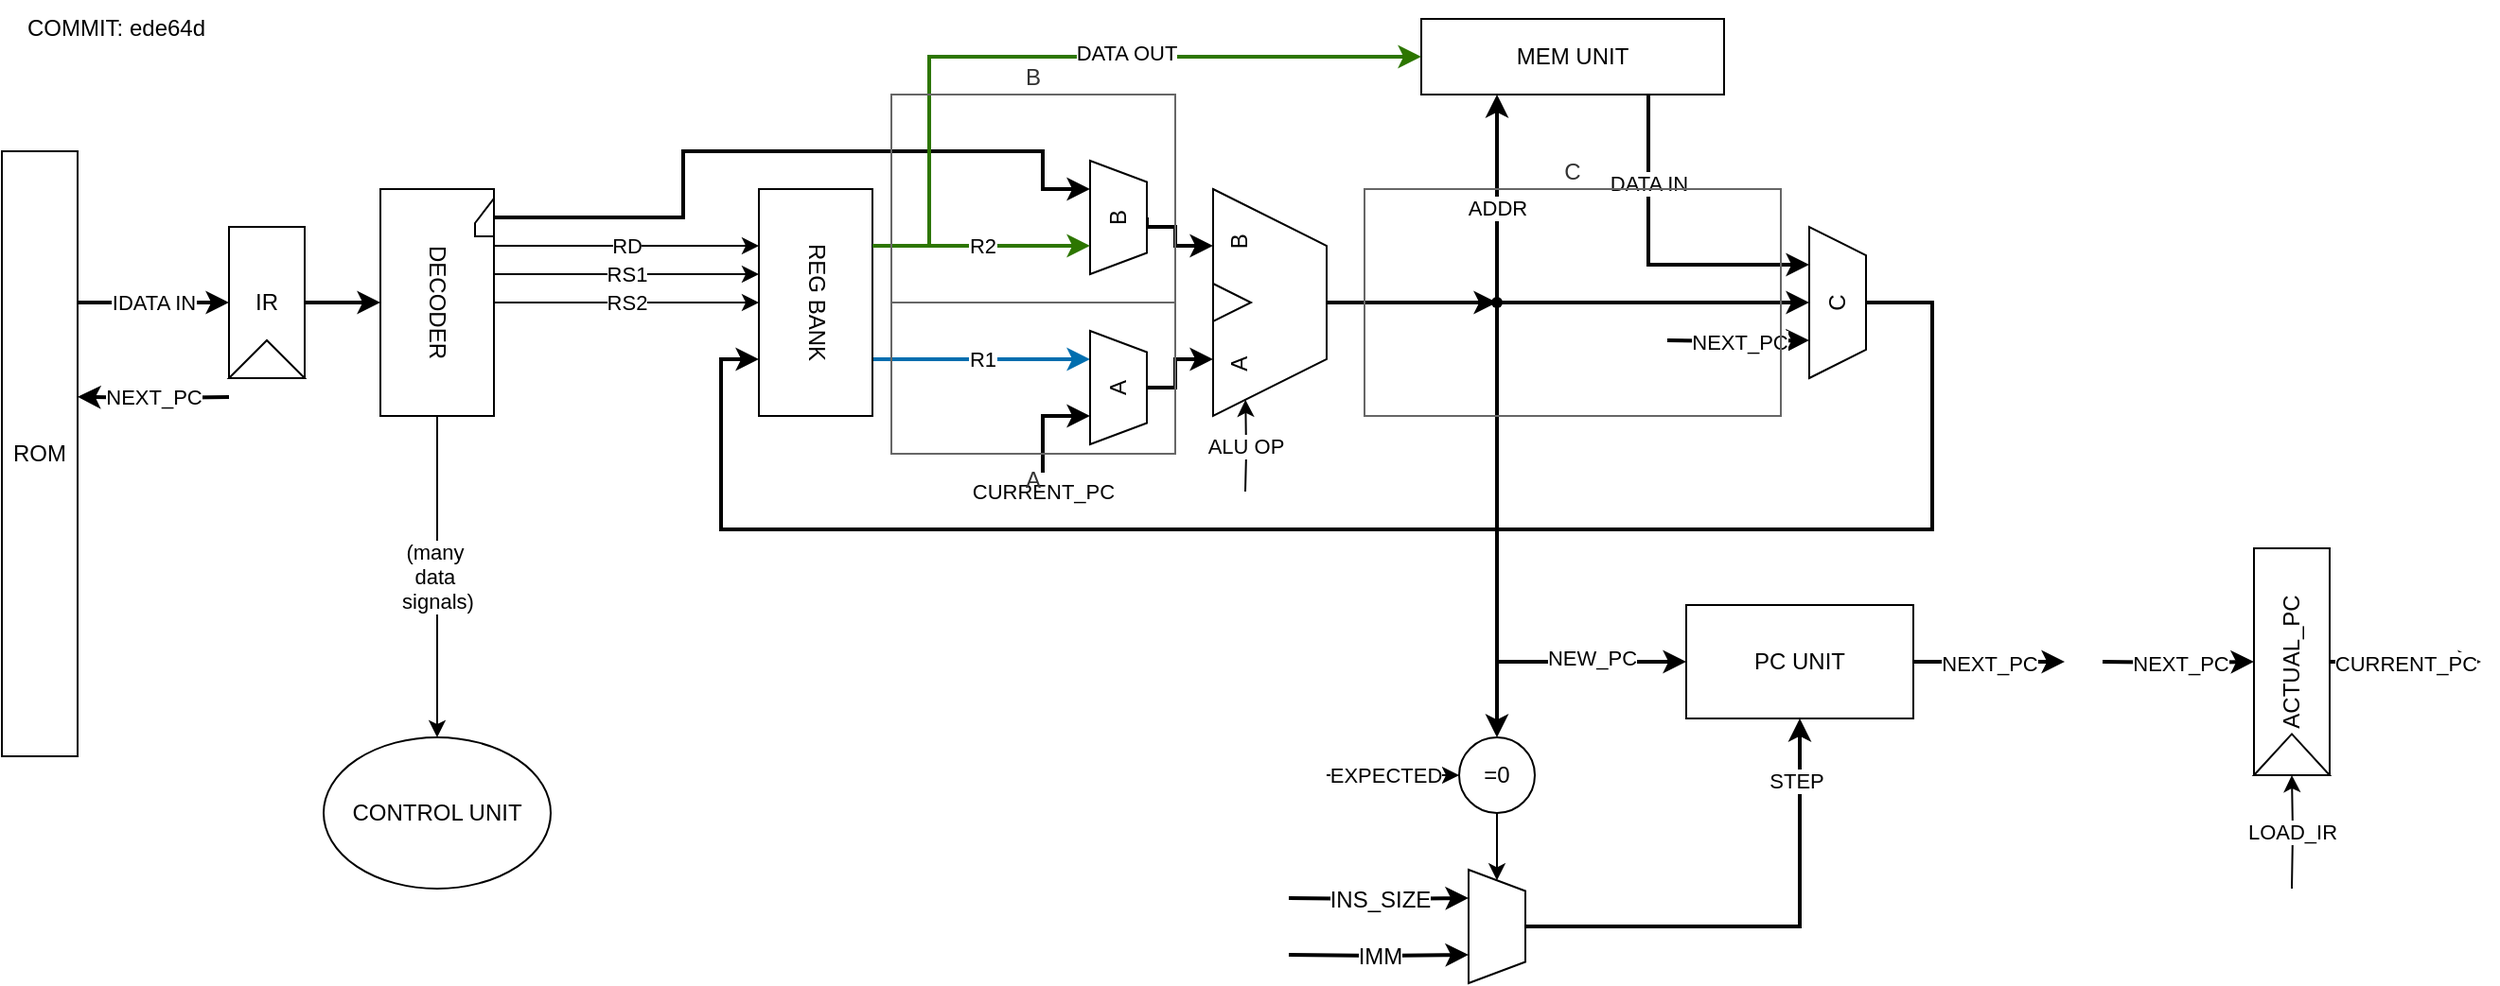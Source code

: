 <mxfile version="26.1.3" pages="6">
  <diagram id="NMhR2VgDH_q-dbBwxF6J" name="Core">
    <mxGraphModel dx="1424" dy="796" grid="1" gridSize="10" guides="1" tooltips="1" connect="1" arrows="1" fold="1" page="1" pageScale="1" pageWidth="827" pageHeight="1169" math="0" shadow="0">
      <root>
        <mxCell id="0" />
        <mxCell id="1" style="" parent="0" />
        <mxCell id="9GTtef4TDPM2n8hx87Pq-6" value="uml" style="" parent="0" />
        <mxCell id="9GTtef4TDPM2n8hx87Pq-7" style="edgeStyle=orthogonalEdgeStyle;rounded=0;orthogonalLoop=1;jettySize=auto;html=1;entryX=0.75;entryY=0;entryDx=0;entryDy=0;strokeWidth=2;exitX=0.25;exitY=1;exitDx=0;exitDy=0;fillColor=#1ba1e2;strokeColor=#006EAF;" parent="9GTtef4TDPM2n8hx87Pq-6" source="9GTtef4TDPM2n8hx87Pq-9" target="9GTtef4TDPM2n8hx87Pq-71" edge="1">
          <mxGeometry relative="1" as="geometry">
            <mxPoint x="610" y="230" as="targetPoint" />
            <Array as="points">
              <mxPoint x="615" y="230" />
            </Array>
          </mxGeometry>
        </mxCell>
        <mxCell id="9GTtef4TDPM2n8hx87Pq-8" value="R1" style="edgeLabel;html=1;align=center;verticalAlign=middle;resizable=0;points=[];" parent="9GTtef4TDPM2n8hx87Pq-7" vertex="1" connectable="0">
          <mxGeometry relative="1" as="geometry">
            <mxPoint as="offset" />
          </mxGeometry>
        </mxCell>
        <mxCell id="9GTtef4TDPM2n8hx87Pq-9" value="REG BANK" style="rounded=0;whiteSpace=wrap;html=1;direction=north;textDirection=vertical-lr;" parent="9GTtef4TDPM2n8hx87Pq-6" vertex="1">
          <mxGeometry x="440" y="140" width="60" height="120" as="geometry" />
        </mxCell>
        <mxCell id="9GTtef4TDPM2n8hx87Pq-10" style="edgeStyle=orthogonalEdgeStyle;rounded=0;orthogonalLoop=1;jettySize=auto;html=1;strokeWidth=2;entryX=0.75;entryY=0;entryDx=0;entryDy=0;" parent="9GTtef4TDPM2n8hx87Pq-6" source="9GTtef4TDPM2n8hx87Pq-74" target="9GTtef4TDPM2n8hx87Pq-20" edge="1">
          <mxGeometry relative="1" as="geometry">
            <mxPoint x="570" y="200" as="targetPoint" />
            <Array as="points">
              <mxPoint x="400" y="155" />
              <mxPoint x="400" y="120" />
              <mxPoint x="590" y="120" />
              <mxPoint x="590" y="140" />
            </Array>
          </mxGeometry>
        </mxCell>
        <mxCell id="9GTtef4TDPM2n8hx87Pq-11" style="edgeStyle=orthogonalEdgeStyle;rounded=0;orthogonalLoop=1;jettySize=auto;html=1;" parent="9GTtef4TDPM2n8hx87Pq-6" edge="1">
          <mxGeometry relative="1" as="geometry">
            <mxPoint x="440" y="185" as="targetPoint" />
            <mxPoint x="300" y="185" as="sourcePoint" />
          </mxGeometry>
        </mxCell>
        <mxCell id="9GTtef4TDPM2n8hx87Pq-12" value="RS1" style="edgeLabel;html=1;align=center;verticalAlign=middle;resizable=0;points=[];" parent="9GTtef4TDPM2n8hx87Pq-11" vertex="1" connectable="0">
          <mxGeometry relative="1" as="geometry">
            <mxPoint as="offset" />
          </mxGeometry>
        </mxCell>
        <mxCell id="9GTtef4TDPM2n8hx87Pq-13" style="edgeStyle=orthogonalEdgeStyle;rounded=0;orthogonalLoop=1;jettySize=auto;html=1;exitX=0.368;exitY=-0.013;exitDx=0;exitDy=0;entryX=0.632;entryY=0.013;entryDx=0;entryDy=0;entryPerimeter=0;exitPerimeter=0;" parent="9GTtef4TDPM2n8hx87Pq-6" edge="1">
          <mxGeometry relative="1" as="geometry">
            <mxPoint x="300" y="200" as="sourcePoint" />
            <mxPoint x="440" y="200" as="targetPoint" />
          </mxGeometry>
        </mxCell>
        <mxCell id="9GTtef4TDPM2n8hx87Pq-14" value="RS2" style="edgeLabel;html=1;align=center;verticalAlign=middle;resizable=0;points=[];" parent="9GTtef4TDPM2n8hx87Pq-13" vertex="1" connectable="0">
          <mxGeometry relative="1" as="geometry">
            <mxPoint as="offset" />
          </mxGeometry>
        </mxCell>
        <mxCell id="9GTtef4TDPM2n8hx87Pq-15" style="edgeStyle=orthogonalEdgeStyle;rounded=0;orthogonalLoop=1;jettySize=auto;html=1;entryX=1;entryY=0.75;entryDx=0;entryDy=0;" parent="9GTtef4TDPM2n8hx87Pq-6" target="9GTtef4TDPM2n8hx87Pq-33" edge="1">
          <mxGeometry relative="1" as="geometry">
            <mxPoint x="697" y="300" as="sourcePoint" />
          </mxGeometry>
        </mxCell>
        <mxCell id="9GTtef4TDPM2n8hx87Pq-16" value="ALU OP" style="edgeLabel;html=1;align=center;verticalAlign=middle;resizable=0;points=[];" parent="9GTtef4TDPM2n8hx87Pq-15" vertex="1" connectable="0">
          <mxGeometry relative="1" as="geometry">
            <mxPoint as="offset" />
          </mxGeometry>
        </mxCell>
        <mxCell id="9GTtef4TDPM2n8hx87Pq-17" style="edgeStyle=orthogonalEdgeStyle;rounded=0;orthogonalLoop=1;jettySize=auto;html=1;" parent="9GTtef4TDPM2n8hx87Pq-6" source="9GTtef4TDPM2n8hx87Pq-73" target="9GTtef4TDPM2n8hx87Pq-37" edge="1">
          <mxGeometry relative="1" as="geometry" />
        </mxCell>
        <mxCell id="9GTtef4TDPM2n8hx87Pq-18" value="(many&amp;nbsp;&lt;div&gt;data&amp;nbsp;&lt;/div&gt;&lt;div&gt;signals)&lt;/div&gt;" style="edgeLabel;html=1;align=center;verticalAlign=middle;resizable=0;points=[];" parent="9GTtef4TDPM2n8hx87Pq-17" vertex="1" connectable="0">
          <mxGeometry relative="1" as="geometry">
            <mxPoint as="offset" />
          </mxGeometry>
        </mxCell>
        <mxCell id="9GTtef4TDPM2n8hx87Pq-19" style="edgeStyle=orthogonalEdgeStyle;rounded=0;orthogonalLoop=1;jettySize=auto;html=1;exitX=0.5;exitY=1;exitDx=0;exitDy=0;entryX=0.25;entryY=1;entryDx=0;entryDy=0;strokeWidth=2;" parent="9GTtef4TDPM2n8hx87Pq-6" source="9GTtef4TDPM2n8hx87Pq-20" target="9GTtef4TDPM2n8hx87Pq-33" edge="1">
          <mxGeometry relative="1" as="geometry">
            <Array as="points">
              <mxPoint x="660" y="160" />
              <mxPoint x="660" y="170" />
            </Array>
          </mxGeometry>
        </mxCell>
        <mxCell id="9GTtef4TDPM2n8hx87Pq-20" value="B" style="verticalLabelPosition=middle;verticalAlign=middle;html=1;shape=trapezoid;perimeter=trapezoidPerimeter;whiteSpace=wrap;size=0.188;arcSize=10;flipV=1;labelPosition=center;align=center;rotation=-90;" parent="9GTtef4TDPM2n8hx87Pq-6" vertex="1">
          <mxGeometry x="600" y="140" width="60" height="30" as="geometry" />
        </mxCell>
        <mxCell id="9GTtef4TDPM2n8hx87Pq-22" style="edgeStyle=orthogonalEdgeStyle;rounded=0;orthogonalLoop=1;jettySize=auto;html=1;exitX=0.52;exitY=0.68;exitDx=0;exitDy=0;entryX=0.25;entryY=1;entryDx=0;entryDy=0;strokeWidth=2;exitPerimeter=0;" parent="9GTtef4TDPM2n8hx87Pq-6" source="qQvj4Ov0_is3PJ7aHH4r-4" target="9GTtef4TDPM2n8hx87Pq-30" edge="1">
          <mxGeometry relative="1" as="geometry">
            <mxPoint x="805" y="170" as="sourcePoint" />
          </mxGeometry>
        </mxCell>
        <mxCell id="9GTtef4TDPM2n8hx87Pq-23" value="ADDR" style="edgeLabel;html=1;align=center;verticalAlign=middle;resizable=0;points=[];" parent="9GTtef4TDPM2n8hx87Pq-22" vertex="1" connectable="0">
          <mxGeometry x="-0.084" relative="1" as="geometry">
            <mxPoint as="offset" />
          </mxGeometry>
        </mxCell>
        <mxCell id="9GTtef4TDPM2n8hx87Pq-24" style="edgeStyle=orthogonalEdgeStyle;rounded=0;orthogonalLoop=1;jettySize=auto;html=1;entryX=0.5;entryY=0;entryDx=0;entryDy=0;strokeWidth=2;" parent="9GTtef4TDPM2n8hx87Pq-6" source="qQvj4Ov0_is3PJ7aHH4r-4" target="9GTtef4TDPM2n8hx87Pq-27" edge="1">
          <mxGeometry relative="1" as="geometry">
            <mxPoint x="805" y="200" as="sourcePoint" />
          </mxGeometry>
        </mxCell>
        <mxCell id="qQvj4Ov0_is3PJ7aHH4r-3" style="edgeStyle=orthogonalEdgeStyle;rounded=0;orthogonalLoop=1;jettySize=auto;html=1;entryX=0.5;entryY=0;entryDx=0;entryDy=0;strokeWidth=2;" parent="9GTtef4TDPM2n8hx87Pq-6" source="qQvj4Ov0_is3PJ7aHH4r-4" target="4lJLPTDTkaCMhp8FfENX-2" edge="1">
          <mxGeometry relative="1" as="geometry">
            <mxPoint x="790" y="200" as="sourcePoint" />
          </mxGeometry>
        </mxCell>
        <mxCell id="9GTtef4TDPM2n8hx87Pq-26" style="edgeStyle=orthogonalEdgeStyle;rounded=0;orthogonalLoop=1;jettySize=auto;html=1;exitX=0.5;exitY=1;exitDx=0;exitDy=0;entryX=0.25;entryY=0;entryDx=0;entryDy=0;strokeWidth=2;" parent="9GTtef4TDPM2n8hx87Pq-6" source="9GTtef4TDPM2n8hx87Pq-27" target="9GTtef4TDPM2n8hx87Pq-9" edge="1">
          <mxGeometry relative="1" as="geometry">
            <Array as="points">
              <mxPoint x="1060" y="200" />
              <mxPoint x="1060" y="320" />
              <mxPoint x="420" y="320" />
              <mxPoint x="420" y="230" />
            </Array>
          </mxGeometry>
        </mxCell>
        <mxCell id="Vy0DsnuzEGaQrnrW-NYJ-18" style="edgeStyle=orthogonalEdgeStyle;rounded=0;orthogonalLoop=1;jettySize=auto;html=1;entryX=0.25;entryY=0;entryDx=0;entryDy=0;strokeWidth=2;" parent="9GTtef4TDPM2n8hx87Pq-6" target="9GTtef4TDPM2n8hx87Pq-27" edge="1">
          <mxGeometry relative="1" as="geometry">
            <mxPoint x="920" y="220" as="sourcePoint" />
          </mxGeometry>
        </mxCell>
        <mxCell id="Vy0DsnuzEGaQrnrW-NYJ-19" value="NEXT_PC" style="edgeLabel;html=1;align=center;verticalAlign=middle;resizable=0;points=[];" parent="Vy0DsnuzEGaQrnrW-NYJ-18" vertex="1" connectable="0">
          <mxGeometry relative="1" as="geometry">
            <mxPoint as="offset" />
          </mxGeometry>
        </mxCell>
        <mxCell id="9GTtef4TDPM2n8hx87Pq-27" value="C" style="verticalLabelPosition=middle;verticalAlign=middle;html=1;shape=trapezoid;perimeter=trapezoidPerimeter;whiteSpace=wrap;size=0.188;arcSize=10;flipV=1;labelPosition=center;align=center;rotation=-90;flipH=0;" parent="9GTtef4TDPM2n8hx87Pq-6" vertex="1">
          <mxGeometry x="970" y="185" width="80" height="30" as="geometry" />
        </mxCell>
        <mxCell id="9GTtef4TDPM2n8hx87Pq-28" style="edgeStyle=orthogonalEdgeStyle;rounded=0;orthogonalLoop=1;jettySize=auto;html=1;exitX=0.75;exitY=1;exitDx=0;exitDy=0;entryX=0.75;entryY=0;entryDx=0;entryDy=0;strokeWidth=2;" parent="9GTtef4TDPM2n8hx87Pq-6" source="9GTtef4TDPM2n8hx87Pq-30" target="9GTtef4TDPM2n8hx87Pq-27" edge="1">
          <mxGeometry relative="1" as="geometry">
            <Array as="points">
              <mxPoint x="910" y="180" />
            </Array>
          </mxGeometry>
        </mxCell>
        <mxCell id="9GTtef4TDPM2n8hx87Pq-29" value="DATA IN" style="edgeLabel;html=1;align=center;verticalAlign=middle;resizable=0;points=[];" parent="9GTtef4TDPM2n8hx87Pq-28" vertex="1" connectable="0">
          <mxGeometry x="-0.467" relative="1" as="geometry">
            <mxPoint as="offset" />
          </mxGeometry>
        </mxCell>
        <mxCell id="9GTtef4TDPM2n8hx87Pq-30" value="MEM UNIT" style="rounded=0;whiteSpace=wrap;html=1;flipV=0;" parent="9GTtef4TDPM2n8hx87Pq-6" vertex="1">
          <mxGeometry x="790" y="50" width="160" height="40" as="geometry" />
        </mxCell>
        <mxCell id="9GTtef4TDPM2n8hx87Pq-31" style="edgeStyle=orthogonalEdgeStyle;rounded=0;orthogonalLoop=1;jettySize=auto;html=1;exitX=0.75;exitY=1;exitDx=0;exitDy=0;strokeWidth=2;entryX=0;entryY=0.5;entryDx=0;entryDy=0;fillColor=#60a917;strokeColor=#2D7600;" parent="9GTtef4TDPM2n8hx87Pq-6" source="9GTtef4TDPM2n8hx87Pq-9" target="9GTtef4TDPM2n8hx87Pq-30" edge="1">
          <mxGeometry relative="1" as="geometry">
            <mxPoint x="750" as="targetPoint" />
            <Array as="points">
              <mxPoint x="530" y="170" />
              <mxPoint x="530" y="70" />
            </Array>
            <mxPoint x="565" y="145" as="sourcePoint" />
          </mxGeometry>
        </mxCell>
        <mxCell id="9GTtef4TDPM2n8hx87Pq-32" value="DATA OUT" style="edgeLabel;html=1;align=center;verticalAlign=middle;resizable=0;points=[];" parent="9GTtef4TDPM2n8hx87Pq-31" vertex="1" connectable="0">
          <mxGeometry x="0.2" y="2" relative="1" as="geometry">
            <mxPoint as="offset" />
          </mxGeometry>
        </mxCell>
        <mxCell id="qQvj4Ov0_is3PJ7aHH4r-5" value="" style="edgeStyle=orthogonalEdgeStyle;rounded=0;orthogonalLoop=1;jettySize=auto;html=1;strokeWidth=2;" parent="9GTtef4TDPM2n8hx87Pq-6" source="9GTtef4TDPM2n8hx87Pq-33" target="qQvj4Ov0_is3PJ7aHH4r-4" edge="1">
          <mxGeometry relative="1" as="geometry" />
        </mxCell>
        <UserObject label="A&amp;nbsp; &amp;nbsp; &amp;nbsp; &amp;nbsp; &amp;nbsp; &amp;nbsp; &amp;nbsp; &amp;nbsp; &amp;nbsp;B" link="data:page/id,zgftMrn5v1HjSXPrjvIS" id="9GTtef4TDPM2n8hx87Pq-33">
          <mxCell style="shape=trapezoid;perimeter=trapezoidPerimeter;whiteSpace=wrap;html=1;fixedSize=1;direction=west;size=30;rotation=-90;labelPosition=center;verticalLabelPosition=middle;align=center;verticalAlign=top;labelBorderColor=none;textShadow=0;flipV=0;flipH=0;" parent="9GTtef4TDPM2n8hx87Pq-6" vertex="1">
            <mxGeometry x="650" y="170" width="120" height="60" as="geometry" />
          </mxCell>
        </UserObject>
        <mxCell id="9GTtef4TDPM2n8hx87Pq-34" value="" style="triangle;whiteSpace=wrap;html=1;rotation=0;" parent="9GTtef4TDPM2n8hx87Pq-6" vertex="1">
          <mxGeometry x="680" y="190" width="20" height="20" as="geometry" />
        </mxCell>
        <mxCell id="9GTtef4TDPM2n8hx87Pq-35" style="edgeStyle=orthogonalEdgeStyle;rounded=0;orthogonalLoop=1;jettySize=auto;html=1;exitX=1;exitY=0.25;exitDx=0;exitDy=0;strokeWidth=2;entryX=0;entryY=0.5;entryDx=0;entryDy=0;" parent="9GTtef4TDPM2n8hx87Pq-6" source="9GTtef4TDPM2n8hx87Pq-65" target="9GTtef4TDPM2n8hx87Pq-58" edge="1">
          <mxGeometry relative="1" as="geometry">
            <mxPoint x="170" y="200" as="targetPoint" />
            <mxPoint x="77.2" y="199.84" as="sourcePoint" />
          </mxGeometry>
        </mxCell>
        <mxCell id="9GTtef4TDPM2n8hx87Pq-36" value="IDATA IN" style="edgeLabel;html=1;align=center;verticalAlign=middle;resizable=0;points=[];" parent="9GTtef4TDPM2n8hx87Pq-35" vertex="1" connectable="0">
          <mxGeometry relative="1" as="geometry">
            <mxPoint as="offset" />
          </mxGeometry>
        </mxCell>
        <mxCell id="9GTtef4TDPM2n8hx87Pq-37" value="CONTROL UNIT" style="ellipse;whiteSpace=wrap;html=1;" parent="9GTtef4TDPM2n8hx87Pq-6" vertex="1">
          <mxGeometry x="210" y="430" width="120" height="80" as="geometry" />
        </mxCell>
        <mxCell id="9GTtef4TDPM2n8hx87Pq-51" style="edgeStyle=orthogonalEdgeStyle;rounded=0;orthogonalLoop=1;jettySize=auto;html=1;exitX=0.36;exitY=0.46;exitDx=0;exitDy=0;strokeWidth=2;entryX=0;entryY=0.5;entryDx=0;entryDy=0;exitPerimeter=0;" parent="9GTtef4TDPM2n8hx87Pq-6" source="qQvj4Ov0_is3PJ7aHH4r-4" target="qQvj4Ov0_is3PJ7aHH4r-1" edge="1">
          <mxGeometry relative="1" as="geometry">
            <Array as="points">
              <mxPoint x="830" y="390" />
            </Array>
            <mxPoint x="805" y="230" as="sourcePoint" />
            <mxPoint x="820.0" y="340" as="targetPoint" />
          </mxGeometry>
        </mxCell>
        <mxCell id="9GTtef4TDPM2n8hx87Pq-52" value="NEW_PC" style="edgeLabel;html=1;align=center;verticalAlign=middle;resizable=0;points=[];" parent="9GTtef4TDPM2n8hx87Pq-51" vertex="1" connectable="0">
          <mxGeometry relative="1" as="geometry">
            <mxPoint x="50" y="43" as="offset" />
          </mxGeometry>
        </mxCell>
        <mxCell id="9GTtef4TDPM2n8hx87Pq-55" value="R" style="edgeStyle=orthogonalEdgeStyle;rounded=0;orthogonalLoop=1;jettySize=auto;html=1;exitX=0.25;exitY=0;exitDx=0;exitDy=0;entryX=0.75;entryY=0;entryDx=0;entryDy=0;" parent="9GTtef4TDPM2n8hx87Pq-6" edge="1">
          <mxGeometry relative="1" as="geometry">
            <mxPoint x="300" y="170" as="sourcePoint" />
            <mxPoint x="440" y="170" as="targetPoint" />
          </mxGeometry>
        </mxCell>
        <mxCell id="9GTtef4TDPM2n8hx87Pq-56" value="RD" style="edgeLabel;html=1;align=center;verticalAlign=middle;resizable=0;points=[];" parent="9GTtef4TDPM2n8hx87Pq-55" vertex="1" connectable="0">
          <mxGeometry relative="1" as="geometry">
            <mxPoint as="offset" />
          </mxGeometry>
        </mxCell>
        <mxCell id="9GTtef4TDPM2n8hx87Pq-57" value="" style="group" parent="9GTtef4TDPM2n8hx87Pq-6" vertex="1" connectable="0">
          <mxGeometry x="160" y="160" width="40" height="80" as="geometry" />
        </mxCell>
        <mxCell id="9GTtef4TDPM2n8hx87Pq-58" value="IR" style="rounded=0;whiteSpace=wrap;html=1;container=0;" parent="9GTtef4TDPM2n8hx87Pq-57" vertex="1">
          <mxGeometry width="40" height="80" as="geometry" />
        </mxCell>
        <mxCell id="9GTtef4TDPM2n8hx87Pq-59" value="" style="verticalLabelPosition=bottom;verticalAlign=top;html=1;shape=mxgraph.basic.acute_triangle;dx=0.5;container=0;" parent="9GTtef4TDPM2n8hx87Pq-57" vertex="1">
          <mxGeometry y="60" width="40" height="20" as="geometry" />
        </mxCell>
        <mxCell id="9GTtef4TDPM2n8hx87Pq-60" style="edgeStyle=orthogonalEdgeStyle;rounded=0;orthogonalLoop=1;jettySize=auto;html=1;exitX=1;exitY=0.5;exitDx=0;exitDy=0;entryX=0.5;entryY=1;entryDx=0;entryDy=0;strokeWidth=2;" parent="9GTtef4TDPM2n8hx87Pq-6" source="9GTtef4TDPM2n8hx87Pq-58" target="9GTtef4TDPM2n8hx87Pq-73" edge="1">
          <mxGeometry relative="1" as="geometry" />
        </mxCell>
        <mxCell id="9GTtef4TDPM2n8hx87Pq-65" value="ROM" style="rounded=0;whiteSpace=wrap;html=1;flipV=0;" parent="9GTtef4TDPM2n8hx87Pq-6" vertex="1">
          <mxGeometry x="40" y="120" width="40" height="320" as="geometry" />
        </mxCell>
        <mxCell id="9GTtef4TDPM2n8hx87Pq-66" style="edgeStyle=orthogonalEdgeStyle;rounded=0;orthogonalLoop=1;jettySize=auto;html=1;strokeWidth=2;entryX=1;entryY=0.406;entryDx=0;entryDy=0;entryPerimeter=0;" parent="9GTtef4TDPM2n8hx87Pq-6" target="9GTtef4TDPM2n8hx87Pq-65" edge="1">
          <mxGeometry relative="1" as="geometry">
            <mxPoint x="100.0" y="259.96" as="targetPoint" />
            <mxPoint x="160" y="250" as="sourcePoint" />
          </mxGeometry>
        </mxCell>
        <mxCell id="9GTtef4TDPM2n8hx87Pq-67" value="NEXT_PC" style="edgeLabel;html=1;align=center;verticalAlign=middle;resizable=0;points=[];" parent="9GTtef4TDPM2n8hx87Pq-66" vertex="1" connectable="0">
          <mxGeometry relative="1" as="geometry">
            <mxPoint as="offset" />
          </mxGeometry>
        </mxCell>
        <mxCell id="9GTtef4TDPM2n8hx87Pq-68" style="edgeStyle=orthogonalEdgeStyle;rounded=0;orthogonalLoop=1;jettySize=auto;html=1;entryX=0.75;entryY=1;entryDx=0;entryDy=0;exitX=0.5;exitY=1;exitDx=0;exitDy=0;strokeWidth=2;" parent="9GTtef4TDPM2n8hx87Pq-6" source="9GTtef4TDPM2n8hx87Pq-71" target="9GTtef4TDPM2n8hx87Pq-33" edge="1">
          <mxGeometry relative="1" as="geometry">
            <mxPoint x="640" y="245" as="sourcePoint" />
            <Array as="points">
              <mxPoint x="660" y="245" />
              <mxPoint x="660" y="230" />
            </Array>
          </mxGeometry>
        </mxCell>
        <mxCell id="9GTtef4TDPM2n8hx87Pq-69" value="" style="endArrow=classic;html=1;rounded=0;entryX=0.25;entryY=0;entryDx=0;entryDy=0;strokeWidth=2;" parent="9GTtef4TDPM2n8hx87Pq-6" target="9GTtef4TDPM2n8hx87Pq-71" edge="1">
          <mxGeometry width="50" height="50" relative="1" as="geometry">
            <mxPoint x="590" y="290" as="sourcePoint" />
            <mxPoint x="610" y="260" as="targetPoint" />
            <Array as="points">
              <mxPoint x="590" y="260" />
            </Array>
          </mxGeometry>
        </mxCell>
        <mxCell id="9GTtef4TDPM2n8hx87Pq-70" value="CURRENT_PC" style="edgeLabel;html=1;align=center;verticalAlign=middle;resizable=0;points=[];" parent="9GTtef4TDPM2n8hx87Pq-69" vertex="1" connectable="0">
          <mxGeometry relative="1" as="geometry">
            <mxPoint y="37" as="offset" />
          </mxGeometry>
        </mxCell>
        <mxCell id="9GTtef4TDPM2n8hx87Pq-71" value="A" style="verticalLabelPosition=middle;verticalAlign=middle;html=1;shape=trapezoid;perimeter=trapezoidPerimeter;whiteSpace=wrap;size=0.188;arcSize=10;flipV=1;labelPosition=center;align=center;rotation=-90;" parent="9GTtef4TDPM2n8hx87Pq-6" vertex="1">
          <mxGeometry x="600" y="230" width="60" height="30" as="geometry" />
        </mxCell>
        <mxCell id="9GTtef4TDPM2n8hx87Pq-72" value="" style="group" parent="9GTtef4TDPM2n8hx87Pq-6" vertex="1" connectable="0">
          <mxGeometry x="240" y="140" width="60" height="120" as="geometry" />
        </mxCell>
        <mxCell id="9GTtef4TDPM2n8hx87Pq-73" value="DECODER" style="rounded=0;whiteSpace=wrap;html=1;rotation=90;" parent="9GTtef4TDPM2n8hx87Pq-72" vertex="1">
          <mxGeometry x="-30" y="30" width="120" height="60" as="geometry" />
        </mxCell>
        <mxCell id="9GTtef4TDPM2n8hx87Pq-74" value="" style="shape=manualInput;whiteSpace=wrap;html=1;size=13;" parent="9GTtef4TDPM2n8hx87Pq-72" vertex="1">
          <mxGeometry x="50" y="5" width="10" height="20" as="geometry" />
        </mxCell>
        <mxCell id="qQvj4Ov0_is3PJ7aHH4r-2" style="edgeStyle=orthogonalEdgeStyle;rounded=0;orthogonalLoop=1;jettySize=auto;html=1;entryX=0.5;entryY=1;entryDx=0;entryDy=0;strokeWidth=2;" parent="9GTtef4TDPM2n8hx87Pq-6" source="9GTtef4TDPM2n8hx87Pq-80" target="qQvj4Ov0_is3PJ7aHH4r-1" edge="1">
          <mxGeometry relative="1" as="geometry" />
        </mxCell>
        <mxCell id="4lJLPTDTkaCMhp8FfENX-1" value="STEP" style="edgeLabel;html=1;align=center;verticalAlign=middle;resizable=0;points=[];" parent="qQvj4Ov0_is3PJ7aHH4r-2" vertex="1" connectable="0">
          <mxGeometry x="0.122" relative="1" as="geometry">
            <mxPoint y="-77" as="offset" />
          </mxGeometry>
        </mxCell>
        <mxCell id="9GTtef4TDPM2n8hx87Pq-92" style="edgeStyle=orthogonalEdgeStyle;rounded=0;orthogonalLoop=1;jettySize=auto;html=1;entryX=0.25;entryY=0;entryDx=0;entryDy=0;strokeWidth=2;exitX=0.75;exitY=1;exitDx=0;exitDy=0;fillColor=#60a917;strokeColor=#2D7600;" parent="9GTtef4TDPM2n8hx87Pq-6" source="9GTtef4TDPM2n8hx87Pq-9" target="9GTtef4TDPM2n8hx87Pq-20" edge="1">
          <mxGeometry relative="1" as="geometry">
            <mxPoint x="535" y="160" as="targetPoint" />
            <mxPoint x="510" y="160" as="sourcePoint" />
          </mxGeometry>
        </mxCell>
        <mxCell id="9GTtef4TDPM2n8hx87Pq-93" value="R2" style="edgeLabel;html=1;align=center;verticalAlign=middle;resizable=0;points=[];labelBackgroundColor=default;fontColor=default;textShadow=0;labelBorderColor=none;" parent="9GTtef4TDPM2n8hx87Pq-92" vertex="1" connectable="0">
          <mxGeometry relative="1" as="geometry">
            <mxPoint as="offset" />
          </mxGeometry>
        </mxCell>
        <mxCell id="Vy0DsnuzEGaQrnrW-NYJ-12" value="" style="edgeStyle=orthogonalEdgeStyle;rounded=0;orthogonalLoop=1;jettySize=auto;html=1;strokeWidth=2;" parent="9GTtef4TDPM2n8hx87Pq-6" source="qQvj4Ov0_is3PJ7aHH4r-1" edge="1">
          <mxGeometry relative="1" as="geometry">
            <mxPoint x="1130" y="390" as="targetPoint" />
          </mxGeometry>
        </mxCell>
        <mxCell id="Vy0DsnuzEGaQrnrW-NYJ-17" value="NEXT_PC" style="edgeLabel;html=1;align=center;verticalAlign=middle;resizable=0;points=[];" parent="Vy0DsnuzEGaQrnrW-NYJ-12" vertex="1" connectable="0">
          <mxGeometry relative="1" as="geometry">
            <mxPoint as="offset" />
          </mxGeometry>
        </mxCell>
        <UserObject label="PC UNIT" link="data:page/id,q7t41eLgA-FC6q3BV3qt" id="qQvj4Ov0_is3PJ7aHH4r-1">
          <mxCell style="rounded=0;whiteSpace=wrap;html=1;movable=1;resizable=1;rotatable=1;deletable=1;editable=1;locked=0;connectable=1;" parent="9GTtef4TDPM2n8hx87Pq-6" vertex="1">
            <mxGeometry x="930" y="360" width="120" height="60" as="geometry" />
          </mxCell>
        </UserObject>
        <mxCell id="qQvj4Ov0_is3PJ7aHH4r-4" value="" style="shape=waypoint;sketch=0;size=6;pointerEvents=1;points=[];fillColor=default;resizable=0;rotatable=0;perimeter=centerPerimeter;snapToPoint=1;verticalAlign=top;labelBorderColor=none;" parent="9GTtef4TDPM2n8hx87Pq-6" vertex="1">
          <mxGeometry x="820" y="190" width="20" height="20" as="geometry" />
        </mxCell>
        <mxCell id="Vy0DsnuzEGaQrnrW-NYJ-1" style="edgeStyle=orthogonalEdgeStyle;rounded=0;orthogonalLoop=1;jettySize=auto;html=1;entryX=1;entryY=0.5;entryDx=0;entryDy=0;" parent="9GTtef4TDPM2n8hx87Pq-6" source="4lJLPTDTkaCMhp8FfENX-2" target="9GTtef4TDPM2n8hx87Pq-80" edge="1">
          <mxGeometry relative="1" as="geometry" />
        </mxCell>
        <mxCell id="Vy0DsnuzEGaQrnrW-NYJ-5" value="" style="group" parent="9GTtef4TDPM2n8hx87Pq-6" vertex="1" connectable="0">
          <mxGeometry x="720" y="500" width="125" height="60" as="geometry" />
        </mxCell>
        <mxCell id="9GTtef4TDPM2n8hx87Pq-80" value="" style="verticalLabelPosition=middle;verticalAlign=middle;html=1;shape=trapezoid;perimeter=trapezoidPerimeter;whiteSpace=wrap;size=0.188;arcSize=10;flipV=1;labelPosition=center;align=center;rotation=-90;" parent="Vy0DsnuzEGaQrnrW-NYJ-5" vertex="1">
          <mxGeometry x="80" y="15" width="60" height="30" as="geometry" />
        </mxCell>
        <mxCell id="9GTtef4TDPM2n8hx87Pq-88" style="edgeStyle=orthogonalEdgeStyle;rounded=0;orthogonalLoop=1;jettySize=auto;html=1;entryX=0.75;entryY=0;entryDx=0;entryDy=0;strokeWidth=2;" parent="Vy0DsnuzEGaQrnrW-NYJ-5" target="9GTtef4TDPM2n8hx87Pq-80" edge="1">
          <mxGeometry relative="1" as="geometry">
            <mxPoint x="80" y="14.52" as="targetPoint" />
            <mxPoint y="15" as="sourcePoint" />
          </mxGeometry>
        </mxCell>
        <mxCell id="9GTtef4TDPM2n8hx87Pq-89" value="&lt;span style=&quot;font-size: 12px;&quot;&gt;INS_SIZE&lt;/span&gt;" style="edgeLabel;html=1;align=center;verticalAlign=middle;resizable=0;points=[];fontColor=default;labelBackgroundColor=default;" parent="9GTtef4TDPM2n8hx87Pq-88" vertex="1" connectable="0">
          <mxGeometry relative="1" as="geometry">
            <mxPoint as="offset" />
          </mxGeometry>
        </mxCell>
        <mxCell id="9GTtef4TDPM2n8hx87Pq-90" style="edgeStyle=orthogonalEdgeStyle;rounded=0;orthogonalLoop=1;jettySize=auto;html=1;strokeWidth=2;entryX=0.25;entryY=0;entryDx=0;entryDy=0;" parent="Vy0DsnuzEGaQrnrW-NYJ-5" target="9GTtef4TDPM2n8hx87Pq-80" edge="1">
          <mxGeometry relative="1" as="geometry">
            <mxPoint x="40" y="-85" as="targetPoint" />
            <mxPoint y="45" as="sourcePoint" />
          </mxGeometry>
        </mxCell>
        <mxCell id="9GTtef4TDPM2n8hx87Pq-91" value="&lt;span style=&quot;font-size: 12px;&quot;&gt;IMM&lt;/span&gt;" style="edgeLabel;html=1;align=center;verticalAlign=middle;resizable=0;points=[];fontColor=default;labelBackgroundColor=default;" parent="9GTtef4TDPM2n8hx87Pq-90" vertex="1" connectable="0">
          <mxGeometry relative="1" as="geometry">
            <mxPoint as="offset" />
          </mxGeometry>
        </mxCell>
        <mxCell id="4lJLPTDTkaCMhp8FfENX-2" value="=0" style="ellipse;whiteSpace=wrap;html=1;aspect=fixed;" parent="9GTtef4TDPM2n8hx87Pq-6" vertex="1">
          <mxGeometry x="810" y="430" width="40" height="40" as="geometry" />
        </mxCell>
        <mxCell id="Vy0DsnuzEGaQrnrW-NYJ-3" value="" style="endArrow=classic;html=1;rounded=0;entryX=0;entryY=0.5;entryDx=0;entryDy=0;" parent="9GTtef4TDPM2n8hx87Pq-6" target="4lJLPTDTkaCMhp8FfENX-2" edge="1">
          <mxGeometry width="50" height="50" relative="1" as="geometry">
            <mxPoint x="740" y="450" as="sourcePoint" />
            <mxPoint x="670" y="540" as="targetPoint" />
          </mxGeometry>
        </mxCell>
        <mxCell id="Vy0DsnuzEGaQrnrW-NYJ-21" value="EXPECTED" style="edgeLabel;html=1;align=center;verticalAlign=middle;resizable=0;points=[];" parent="Vy0DsnuzEGaQrnrW-NYJ-3" vertex="1" connectable="0">
          <mxGeometry x="-0.36" y="-3" relative="1" as="geometry">
            <mxPoint x="8" y="-3" as="offset" />
          </mxGeometry>
        </mxCell>
        <mxCell id="9GTtef4TDPM2n8hx87Pq-101" value="" style="group" parent="9GTtef4TDPM2n8hx87Pq-6" vertex="1" connectable="0">
          <mxGeometry x="1230" y="330" width="40" height="120" as="geometry" />
        </mxCell>
        <mxCell id="9GTtef4TDPM2n8hx87Pq-103" style="edgeStyle=orthogonalEdgeStyle;rounded=0;orthogonalLoop=1;jettySize=auto;html=1;strokeWidth=2;" parent="9GTtef4TDPM2n8hx87Pq-101" source="9GTtef4TDPM2n8hx87Pq-96" edge="1">
          <mxGeometry relative="1" as="geometry">
            <mxPoint x="120" y="60.0" as="targetPoint" />
          </mxGeometry>
        </mxCell>
        <mxCell id="9GTtef4TDPM2n8hx87Pq-104" value="CURRENT_PC" style="edgeLabel;html=1;align=center;verticalAlign=middle;resizable=0;points=[];" parent="9GTtef4TDPM2n8hx87Pq-103" vertex="1" connectable="0">
          <mxGeometry relative="1" as="geometry">
            <mxPoint as="offset" />
          </mxGeometry>
        </mxCell>
        <mxCell id="9GTtef4TDPM2n8hx87Pq-107" style="edgeStyle=orthogonalEdgeStyle;rounded=0;orthogonalLoop=1;jettySize=auto;html=1;strokeWidth=2;" parent="9GTtef4TDPM2n8hx87Pq-101" target="9GTtef4TDPM2n8hx87Pq-96" edge="1">
          <mxGeometry relative="1" as="geometry">
            <mxPoint x="-80" y="60" as="sourcePoint" />
          </mxGeometry>
        </mxCell>
        <mxCell id="9GTtef4TDPM2n8hx87Pq-108" value="NEXT_PC" style="edgeLabel;html=1;align=center;verticalAlign=middle;resizable=0;points=[];" parent="9GTtef4TDPM2n8hx87Pq-107" vertex="1" connectable="0">
          <mxGeometry relative="1" as="geometry">
            <mxPoint as="offset" />
          </mxGeometry>
        </mxCell>
        <mxCell id="9GTtef4TDPM2n8hx87Pq-96" value="ACTUAL_PC" style="rounded=0;whiteSpace=wrap;html=1;container=0;horizontal=0;" parent="9GTtef4TDPM2n8hx87Pq-101" vertex="1">
          <mxGeometry width="40" height="120.0" as="geometry" />
        </mxCell>
        <mxCell id="9GTtef4TDPM2n8hx87Pq-97" value="" style="verticalLabelPosition=bottom;verticalAlign=top;html=1;shape=mxgraph.basic.acute_triangle;dx=0.5;container=0;" parent="9GTtef4TDPM2n8hx87Pq-101" vertex="1">
          <mxGeometry y="98.182" width="40" height="21.818" as="geometry" />
        </mxCell>
        <mxCell id="NHWztfOcuWuljJa2KPG9-2" value="" style="edgeStyle=orthogonalEdgeStyle;rounded=0;orthogonalLoop=1;jettySize=auto;html=1;" parent="9GTtef4TDPM2n8hx87Pq-6" target="9GTtef4TDPM2n8hx87Pq-96" edge="1">
          <mxGeometry relative="1" as="geometry">
            <mxPoint x="1250" y="510" as="sourcePoint" />
          </mxGeometry>
        </mxCell>
        <mxCell id="NHWztfOcuWuljJa2KPG9-3" value="LOAD_IR" style="edgeLabel;html=1;align=center;verticalAlign=middle;resizable=0;points=[];" parent="NHWztfOcuWuljJa2KPG9-2" vertex="1" connectable="0">
          <mxGeometry relative="1" as="geometry">
            <mxPoint as="offset" />
          </mxGeometry>
        </mxCell>
        <mxCell id="9GTtef4TDPM2n8hx87Pq-1" value="notes" style="" parent="0" />
        <mxCell id="9GTtef4TDPM2n8hx87Pq-2" value="B" style="rounded=0;whiteSpace=wrap;html=1;fillColor=none;labelPosition=center;verticalLabelPosition=top;align=center;verticalAlign=bottom;fontColor=#333333;strokeColor=#666666;" parent="9GTtef4TDPM2n8hx87Pq-1" vertex="1">
          <mxGeometry x="510" y="90" width="150" height="110" as="geometry" />
        </mxCell>
        <mxCell id="9GTtef4TDPM2n8hx87Pq-3" value="A" style="rounded=0;whiteSpace=wrap;html=1;fillColor=none;labelPosition=center;verticalLabelPosition=bottom;align=center;verticalAlign=top;fontColor=#333333;strokeColor=#666666;" parent="9GTtef4TDPM2n8hx87Pq-1" vertex="1">
          <mxGeometry x="510" y="200" width="150" height="80" as="geometry" />
        </mxCell>
        <mxCell id="9GTtef4TDPM2n8hx87Pq-4" value="C" style="rounded=0;whiteSpace=wrap;html=1;fillColor=none;labelPosition=center;verticalLabelPosition=top;align=center;verticalAlign=bottom;fontColor=#333333;strokeColor=#666666;" parent="9GTtef4TDPM2n8hx87Pq-1" vertex="1">
          <mxGeometry x="760" y="140" width="220" height="120" as="geometry" />
        </mxCell>
        <mxCell id="9GTtef4TDPM2n8hx87Pq-5" value="COMMIT:&amp;nbsp;ede64d" style="text;html=1;align=center;verticalAlign=middle;resizable=0;points=[];autosize=1;strokeColor=none;fillColor=none;" parent="9GTtef4TDPM2n8hx87Pq-1" vertex="1">
          <mxGeometry x="40" y="40" width="120" height="30" as="geometry" />
        </mxCell>
        <mxCell id="ZxKTxUDWtvWTQ0BNolu--1" value="Branch" style="" parent="0" visible="0" />
        <mxCell id="ZxKTxUDWtvWTQ0BNolu--5" value="" style="endArrow=classic;html=1;rounded=0;entryX=0.25;entryY=0;entryDx=0;entryDy=0;strokeWidth=2;fillColor=#fa6800;strokeColor=#C73500;" parent="ZxKTxUDWtvWTQ0BNolu--1" edge="1">
          <mxGeometry width="50" height="50" relative="1" as="geometry">
            <mxPoint x="590" y="290" as="sourcePoint" />
            <mxPoint x="615" y="260" as="targetPoint" />
            <Array as="points">
              <mxPoint x="590" y="260" />
            </Array>
          </mxGeometry>
        </mxCell>
        <mxCell id="ZxKTxUDWtvWTQ0BNolu--6" value="ACTUAL_PC" style="edgeLabel;html=1;align=center;verticalAlign=middle;resizable=0;points=[];" parent="ZxKTxUDWtvWTQ0BNolu--5" vertex="1" connectable="0">
          <mxGeometry relative="1" as="geometry">
            <mxPoint y="37" as="offset" />
          </mxGeometry>
        </mxCell>
        <mxCell id="ZxKTxUDWtvWTQ0BNolu--7" style="edgeStyle=orthogonalEdgeStyle;rounded=0;orthogonalLoop=1;jettySize=auto;html=1;strokeWidth=2;entryX=0.75;entryY=0;entryDx=0;entryDy=0;fillColor=#fa6800;strokeColor=#C73500;" parent="ZxKTxUDWtvWTQ0BNolu--1" edge="1">
          <mxGeometry relative="1" as="geometry">
            <mxPoint x="615" y="140" as="targetPoint" />
            <Array as="points">
              <mxPoint x="400" y="155" />
              <mxPoint x="400" y="120" />
              <mxPoint x="590" y="120" />
              <mxPoint x="590" y="140" />
            </Array>
            <mxPoint x="300" y="155" as="sourcePoint" />
          </mxGeometry>
        </mxCell>
      </root>
    </mxGraphModel>
  </diagram>
  <diagram id="q7t41eLgA-FC6q3BV3qt" name="PC">
    <mxGraphModel dx="678" dy="379" grid="1" gridSize="10" guides="1" tooltips="1" connect="1" arrows="1" fold="1" page="1" pageScale="1" pageWidth="827" pageHeight="1169" math="0" shadow="0">
      <root>
        <mxCell id="0" />
        <mxCell id="1" parent="0" />
        <mxCell id="Ww7PR3HfnWsFe3O2CAqm-17" value="" style="edgeStyle=orthogonalEdgeStyle;rounded=0;orthogonalLoop=1;jettySize=auto;html=1;strokeWidth=2;" edge="1" parent="1" target="Ww7PR3HfnWsFe3O2CAqm-7">
          <mxGeometry relative="1" as="geometry">
            <mxPoint x="330" y="200" as="sourcePoint" />
          </mxGeometry>
        </mxCell>
        <mxCell id="Ww7PR3HfnWsFe3O2CAqm-18" value="STEP" style="edgeLabel;html=1;align=center;verticalAlign=middle;resizable=0;points=[];" vertex="1" connectable="0" parent="Ww7PR3HfnWsFe3O2CAqm-17">
          <mxGeometry x="0.274" y="2" relative="1" as="geometry">
            <mxPoint as="offset" />
          </mxGeometry>
        </mxCell>
        <mxCell id="S1oanSrX3T5lnz2XHZ1I-14" value="" style="edgeStyle=orthogonalEdgeStyle;rounded=0;orthogonalLoop=1;jettySize=auto;html=1;strokeWidth=2;" edge="1" parent="1" source="Ww7PR3HfnWsFe3O2CAqm-7" target="S1oanSrX3T5lnz2XHZ1I-13">
          <mxGeometry relative="1" as="geometry" />
        </mxCell>
        <mxCell id="Ww7PR3HfnWsFe3O2CAqm-7" value="+" style="ellipse;whiteSpace=wrap;html=1;aspect=fixed;" vertex="1" parent="1">
          <mxGeometry x="310" y="75" width="40" height="40" as="geometry" />
        </mxCell>
        <mxCell id="S1oanSrX3T5lnz2XHZ1I-9" style="edgeStyle=orthogonalEdgeStyle;rounded=0;orthogonalLoop=1;jettySize=auto;html=1;entryX=0;entryY=0.5;entryDx=0;entryDy=0;strokeWidth=2;" edge="1" parent="1" source="Ww7PR3HfnWsFe3O2CAqm-9" target="S1oanSrX3T5lnz2XHZ1I-6">
          <mxGeometry relative="1" as="geometry" />
        </mxCell>
        <mxCell id="S1oanSrX3T5lnz2XHZ1I-16" value="" style="edgeStyle=orthogonalEdgeStyle;rounded=0;orthogonalLoop=1;jettySize=auto;html=1;" edge="1" parent="1" target="Ww7PR3HfnWsFe3O2CAqm-9">
          <mxGeometry relative="1" as="geometry">
            <mxPoint x="160" y="200" as="sourcePoint" />
          </mxGeometry>
        </mxCell>
        <mxCell id="S1oanSrX3T5lnz2XHZ1I-17" value="LOAD_PC" style="edgeLabel;html=1;align=center;verticalAlign=middle;resizable=0;points=[];" vertex="1" connectable="0" parent="S1oanSrX3T5lnz2XHZ1I-16">
          <mxGeometry x="-0.025" relative="1" as="geometry">
            <mxPoint as="offset" />
          </mxGeometry>
        </mxCell>
        <mxCell id="Ww7PR3HfnWsFe3O2CAqm-9" value="" style="verticalLabelPosition=middle;verticalAlign=middle;html=1;shape=trapezoid;perimeter=trapezoidPerimeter;whiteSpace=wrap;size=0.188;arcSize=10;flipV=1;labelPosition=center;align=center;rotation=-90;flipH=0;" vertex="1" parent="1">
          <mxGeometry x="120" y="80" width="80" height="30" as="geometry" />
        </mxCell>
        <mxCell id="Ww7PR3HfnWsFe3O2CAqm-10" style="edgeStyle=orthogonalEdgeStyle;rounded=0;orthogonalLoop=1;jettySize=auto;html=1;entryX=0.75;entryY=0;entryDx=0;entryDy=0;strokeWidth=2;" edge="1" parent="1" source="S1oanSrX3T5lnz2XHZ1I-13" target="Ww7PR3HfnWsFe3O2CAqm-9">
          <mxGeometry relative="1" as="geometry">
            <Array as="points">
              <mxPoint x="404" y="40" />
              <mxPoint x="125" y="40" />
              <mxPoint x="125" y="75" />
            </Array>
            <mxPoint x="455" y="75" as="sourcePoint" />
          </mxGeometry>
        </mxCell>
        <mxCell id="Ww7PR3HfnWsFe3O2CAqm-12" value="" style="endArrow=classic;html=1;rounded=0;exitX=0.458;exitY=0.658;exitDx=0;exitDy=0;exitPerimeter=0;strokeWidth=2;" edge="1" parent="1" source="S1oanSrX3T5lnz2XHZ1I-13">
          <mxGeometry width="50" height="50" relative="1" as="geometry">
            <mxPoint x="410" y="150" as="sourcePoint" />
            <mxPoint x="480" y="120" as="targetPoint" />
            <Array as="points">
              <mxPoint x="404" y="120" />
            </Array>
          </mxGeometry>
        </mxCell>
        <mxCell id="Ww7PR3HfnWsFe3O2CAqm-15" value="NEXT_PC" style="edgeLabel;html=1;align=center;verticalAlign=middle;resizable=0;points=[];" vertex="1" connectable="0" parent="Ww7PR3HfnWsFe3O2CAqm-12">
          <mxGeometry relative="1" as="geometry">
            <mxPoint as="offset" />
          </mxGeometry>
        </mxCell>
        <mxCell id="Ww7PR3HfnWsFe3O2CAqm-13" value="" style="endArrow=classic;html=1;rounded=0;entryX=0.25;entryY=0;entryDx=0;entryDy=0;strokeWidth=2;" edge="1" parent="1" target="Ww7PR3HfnWsFe3O2CAqm-9">
          <mxGeometry width="50" height="50" relative="1" as="geometry">
            <mxPoint x="40" y="115" as="sourcePoint" />
            <mxPoint x="85" y="250" as="targetPoint" />
          </mxGeometry>
        </mxCell>
        <mxCell id="Ww7PR3HfnWsFe3O2CAqm-14" value="NEW_PC" style="edgeLabel;html=1;align=center;verticalAlign=middle;resizable=0;points=[];" vertex="1" connectable="0" parent="Ww7PR3HfnWsFe3O2CAqm-13">
          <mxGeometry relative="1" as="geometry">
            <mxPoint as="offset" />
          </mxGeometry>
        </mxCell>
        <mxCell id="S1oanSrX3T5lnz2XHZ1I-1" value="" style="group" vertex="1" connectable="0" parent="1">
          <mxGeometry x="220" y="60" width="40" height="70" as="geometry" />
        </mxCell>
        <mxCell id="S1oanSrX3T5lnz2XHZ1I-6" value="PC" style="rounded=0;whiteSpace=wrap;html=1;container=0;horizontal=0;" vertex="1" parent="S1oanSrX3T5lnz2XHZ1I-1">
          <mxGeometry width="40" height="70" as="geometry" />
        </mxCell>
        <mxCell id="S1oanSrX3T5lnz2XHZ1I-7" value="" style="verticalLabelPosition=bottom;verticalAlign=top;html=1;shape=mxgraph.basic.acute_triangle;dx=0.5;container=0;" vertex="1" parent="S1oanSrX3T5lnz2XHZ1I-1">
          <mxGeometry y="57.273" width="40" height="12.727" as="geometry" />
        </mxCell>
        <mxCell id="S1oanSrX3T5lnz2XHZ1I-10" style="edgeStyle=orthogonalEdgeStyle;rounded=0;orthogonalLoop=1;jettySize=auto;html=1;exitX=1;exitY=0.5;exitDx=0;exitDy=0;entryX=0;entryY=0.5;entryDx=0;entryDy=0;strokeWidth=2;" edge="1" parent="1" source="S1oanSrX3T5lnz2XHZ1I-6" target="Ww7PR3HfnWsFe3O2CAqm-7">
          <mxGeometry relative="1" as="geometry" />
        </mxCell>
        <mxCell id="S1oanSrX3T5lnz2XHZ1I-13" value="" style="shape=waypoint;sketch=0;size=6;pointerEvents=1;points=[];fillColor=default;resizable=0;rotatable=0;perimeter=centerPerimeter;snapToPoint=1;" vertex="1" parent="1">
          <mxGeometry x="394" y="85" width="20" height="20" as="geometry" />
        </mxCell>
      </root>
    </mxGraphModel>
  </diagram>
  <diagram id="zgftMrn5v1HjSXPrjvIS" name="ALU">
    <mxGraphModel dx="1664" dy="796" grid="1" gridSize="10" guides="1" tooltips="1" connect="1" arrows="1" fold="1" page="1" pageScale="1" pageWidth="827" pageHeight="1169" math="0" shadow="0">
      <root>
        <mxCell id="0" />
        <mxCell id="1" parent="0" />
      </root>
    </mxGraphModel>
  </diagram>
  <diagram id="SZAx_SqoBJcESYMJ47G2" name="System">
    <mxGraphModel dx="2251" dy="1965" grid="1" gridSize="10" guides="1" tooltips="1" connect="1" arrows="1" fold="1" page="1" pageScale="1" pageWidth="827" pageHeight="1169" math="0" shadow="0">
      <root>
        <mxCell id="0" />
        <mxCell id="1" parent="0" />
        <mxCell id="Nnbd3_QBLv7Jj-xSeTyt-8" value="FPGA" style="rounded=0;whiteSpace=wrap;html=1;fillColor=none;fontColor=#333333;strokeColor=default;movable=0;resizable=0;rotatable=0;deletable=0;editable=0;locked=1;connectable=0;labelPosition=center;verticalLabelPosition=top;align=center;verticalAlign=bottom;" parent="1" vertex="1">
          <mxGeometry x="80" y="10" width="740" height="500" as="geometry" />
        </mxCell>
        <mxCell id="yTu13kFuIQBESadn3DpL-9" style="edgeStyle=orthogonalEdgeStyle;rounded=0;orthogonalLoop=1;jettySize=auto;html=1;" parent="1" edge="1">
          <mxGeometry relative="1" as="geometry">
            <mxPoint x="360" y="60" as="sourcePoint" />
            <mxPoint x="480" y="60" as="targetPoint" />
            <Array as="points">
              <mxPoint x="390" y="60" />
              <mxPoint x="390" y="60" />
            </Array>
          </mxGeometry>
        </mxCell>
        <mxCell id="yTu13kFuIQBESadn3DpL-10" value="DATA" style="edgeLabel;html=1;align=center;verticalAlign=middle;resizable=0;points=[];" parent="yTu13kFuIQBESadn3DpL-9" vertex="1" connectable="0">
          <mxGeometry relative="1" as="geometry">
            <mxPoint as="offset" />
          </mxGeometry>
        </mxCell>
        <mxCell id="yTu13kFuIQBESadn3DpL-11" style="edgeStyle=orthogonalEdgeStyle;rounded=0;orthogonalLoop=1;jettySize=auto;html=1;" parent="1" edge="1">
          <mxGeometry relative="1" as="geometry">
            <mxPoint x="480" y="50" as="sourcePoint" />
            <mxPoint x="360" y="50" as="targetPoint" />
            <Array as="points">
              <mxPoint x="380" y="50" />
              <mxPoint x="380" y="50" />
            </Array>
          </mxGeometry>
        </mxCell>
        <mxCell id="yTu13kFuIQBESadn3DpL-12" value="ADDR" style="edgeLabel;html=1;align=center;verticalAlign=middle;resizable=0;points=[];" parent="yTu13kFuIQBESadn3DpL-11" vertex="1" connectable="0">
          <mxGeometry relative="1" as="geometry">
            <mxPoint as="offset" />
          </mxGeometry>
        </mxCell>
        <mxCell id="yTu13kFuIQBESadn3DpL-13" style="edgeStyle=orthogonalEdgeStyle;rounded=0;orthogonalLoop=1;jettySize=auto;html=1;" parent="1" source="yTu13kFuIQBESadn3DpL-1" target="yTu13kFuIQBESadn3DpL-5" edge="1">
          <mxGeometry relative="1" as="geometry">
            <Array as="points">
              <mxPoint x="410" y="70" />
              <mxPoint x="410" y="70" />
            </Array>
          </mxGeometry>
        </mxCell>
        <mxCell id="yTu13kFuIQBESadn3DpL-14" value="CNT" style="edgeLabel;html=1;align=center;verticalAlign=middle;resizable=0;points=[];" parent="yTu13kFuIQBESadn3DpL-13" vertex="1" connectable="0">
          <mxGeometry relative="1" as="geometry">
            <mxPoint as="offset" />
          </mxGeometry>
        </mxCell>
        <mxCell id="Nnbd3_QBLv7Jj-xSeTyt-7" style="edgeStyle=orthogonalEdgeStyle;rounded=0;orthogonalLoop=1;jettySize=auto;html=1;startArrow=classic;startFill=1;" parent="1" source="yTu13kFuIQBESadn3DpL-1" target="yTu13kFuIQBESadn3DpL-2" edge="1">
          <mxGeometry relative="1" as="geometry" />
        </mxCell>
        <mxCell id="yTu13kFuIQBESadn3DpL-1" value="ICACHE" style="whiteSpace=wrap;html=1;aspect=fixed;sketch=1;curveFitting=1;jiggle=2;" parent="1" vertex="1">
          <mxGeometry x="480" y="40" width="80" height="80" as="geometry" />
        </mxCell>
        <mxCell id="yTu13kFuIQBESadn3DpL-2" value="DCACHE" style="whiteSpace=wrap;html=1;aspect=fixed;sketch=1;curveFitting=1;jiggle=2;" parent="1" vertex="1">
          <mxGeometry x="480" y="160" width="80" height="80" as="geometry" />
        </mxCell>
        <mxCell id="yTu13kFuIQBESadn3DpL-19" style="edgeStyle=orthogonalEdgeStyle;rounded=0;orthogonalLoop=1;jettySize=auto;html=1;startArrow=classic;startFill=1;strokeWidth=3;" parent="1" source="yTu13kFuIQBESadn3DpL-3" target="yTu13kFuIQBESadn3DpL-18" edge="1">
          <mxGeometry relative="1" as="geometry" />
        </mxCell>
        <mxCell id="yTu13kFuIQBESadn3DpL-3" value="2MB RAM" style="whiteSpace=wrap;html=1;aspect=fixed;sketch=1;curveFitting=1;jiggle=2;" parent="1" vertex="1">
          <mxGeometry x="-200" y="10" width="200" height="200" as="geometry" />
        </mxCell>
        <mxCell id="yTu13kFuIQBESadn3DpL-5" value="BUS" style="rounded=0;whiteSpace=wrap;html=1;textDirection=vertical-lr;" parent="1" vertex="1">
          <mxGeometry x="320" y="40" width="40" height="420" as="geometry" />
        </mxCell>
        <mxCell id="yTu13kFuIQBESadn3DpL-17" value="CNT=control signals&lt;br&gt;write/~read and req" style="text;html=1;align=center;verticalAlign=middle;resizable=0;points=[];autosize=1;strokeColor=none;fillColor=none;" parent="1" vertex="1">
          <mxGeometry x="670" y="20" width="140" height="40" as="geometry" />
        </mxCell>
        <mxCell id="Nnbd3_QBLv7Jj-xSeTyt-10" style="edgeStyle=orthogonalEdgeStyle;rounded=0;orthogonalLoop=1;jettySize=auto;html=1;startArrow=classic;startFill=1;strokeWidth=2;" parent="1" source="yTu13kFuIQBESadn3DpL-18" target="yTu13kFuIQBESadn3DpL-5" edge="1">
          <mxGeometry relative="1" as="geometry" />
        </mxCell>
        <mxCell id="yTu13kFuIQBESadn3DpL-18" value="DRAM CNT" style="rounded=0;whiteSpace=wrap;html=1;" parent="1" vertex="1">
          <mxGeometry x="120" y="80" width="120" height="60" as="geometry" />
        </mxCell>
        <mxCell id="Nnbd3_QBLv7Jj-xSeTyt-1" style="edgeStyle=orthogonalEdgeStyle;rounded=0;orthogonalLoop=1;jettySize=auto;html=1;startArrow=classic;startFill=1;" parent="1" edge="1">
          <mxGeometry relative="1" as="geometry">
            <mxPoint x="360" y="180" as="sourcePoint" />
            <mxPoint x="480" y="180" as="targetPoint" />
            <Array as="points">
              <mxPoint x="390" y="180" />
              <mxPoint x="390" y="180" />
            </Array>
          </mxGeometry>
        </mxCell>
        <mxCell id="Nnbd3_QBLv7Jj-xSeTyt-2" value="DATA" style="edgeLabel;html=1;align=center;verticalAlign=middle;resizable=0;points=[];" parent="Nnbd3_QBLv7Jj-xSeTyt-1" vertex="1" connectable="0">
          <mxGeometry relative="1" as="geometry">
            <mxPoint as="offset" />
          </mxGeometry>
        </mxCell>
        <mxCell id="Nnbd3_QBLv7Jj-xSeTyt-3" style="edgeStyle=orthogonalEdgeStyle;rounded=0;orthogonalLoop=1;jettySize=auto;html=1;" parent="1" edge="1">
          <mxGeometry relative="1" as="geometry">
            <mxPoint x="480" y="170" as="sourcePoint" />
            <mxPoint x="360" y="170" as="targetPoint" />
            <Array as="points">
              <mxPoint x="380" y="170" />
              <mxPoint x="380" y="170" />
            </Array>
          </mxGeometry>
        </mxCell>
        <mxCell id="Nnbd3_QBLv7Jj-xSeTyt-4" value="ADDR" style="edgeLabel;html=1;align=center;verticalAlign=middle;resizable=0;points=[];" parent="Nnbd3_QBLv7Jj-xSeTyt-3" vertex="1" connectable="0">
          <mxGeometry relative="1" as="geometry">
            <mxPoint as="offset" />
          </mxGeometry>
        </mxCell>
        <mxCell id="Nnbd3_QBLv7Jj-xSeTyt-5" style="edgeStyle=orthogonalEdgeStyle;rounded=0;orthogonalLoop=1;jettySize=auto;html=1;" parent="1" edge="1">
          <mxGeometry relative="1" as="geometry">
            <Array as="points">
              <mxPoint x="410" y="190" />
              <mxPoint x="410" y="190" />
            </Array>
            <mxPoint x="480" y="190" as="sourcePoint" />
            <mxPoint x="360" y="190" as="targetPoint" />
          </mxGeometry>
        </mxCell>
        <mxCell id="Nnbd3_QBLv7Jj-xSeTyt-6" value="CNT" style="edgeLabel;html=1;align=center;verticalAlign=middle;resizable=0;points=[];" parent="Nnbd3_QBLv7Jj-xSeTyt-5" vertex="1" connectable="0">
          <mxGeometry relative="1" as="geometry">
            <mxPoint as="offset" />
          </mxGeometry>
        </mxCell>
        <mxCell id="Nnbd3_QBLv7Jj-xSeTyt-13" style="edgeStyle=orthogonalEdgeStyle;rounded=0;orthogonalLoop=1;jettySize=auto;html=1;startArrow=classic;startFill=1;exitX=0;exitY=0.25;exitDx=0;exitDy=0;" parent="1" source="Nnbd3_QBLv7Jj-xSeTyt-11" target="yTu13kFuIQBESadn3DpL-1" edge="1">
          <mxGeometry relative="1" as="geometry" />
        </mxCell>
        <mxCell id="Nnbd3_QBLv7Jj-xSeTyt-14" style="edgeStyle=orthogonalEdgeStyle;rounded=0;orthogonalLoop=1;jettySize=auto;html=1;startArrow=classic;startFill=1;exitX=0;exitY=0.75;exitDx=0;exitDy=0;" parent="1" source="Nnbd3_QBLv7Jj-xSeTyt-11" target="yTu13kFuIQBESadn3DpL-2" edge="1">
          <mxGeometry relative="1" as="geometry" />
        </mxCell>
        <mxCell id="Nnbd3_QBLv7Jj-xSeTyt-11" value="CORE" style="whiteSpace=wrap;html=1;aspect=fixed;sketch=1;curveFitting=1;jiggle=2;" parent="1" vertex="1">
          <mxGeometry x="640" y="100" width="80" height="80" as="geometry" />
        </mxCell>
        <mxCell id="_aQj_42ov0IA-WdRDPqf-1" value="ROM" style="whiteSpace=wrap;html=1;aspect=fixed;sketch=1;curveFitting=1;jiggle=2;" parent="1" vertex="1">
          <mxGeometry x="480" y="280" width="80" height="80" as="geometry" />
        </mxCell>
        <mxCell id="_aQj_42ov0IA-WdRDPqf-2" style="edgeStyle=orthogonalEdgeStyle;rounded=0;orthogonalLoop=1;jettySize=auto;html=1;entryX=1;entryY=0.667;entryDx=0;entryDy=0;entryPerimeter=0;" parent="1" source="_aQj_42ov0IA-WdRDPqf-1" target="yTu13kFuIQBESadn3DpL-5" edge="1">
          <mxGeometry relative="1" as="geometry" />
        </mxCell>
      </root>
    </mxGraphModel>
  </diagram>
  <diagram id="zZDvlwwLucYcBtm3ryou" name="Page-4">
    <mxGraphModel dx="982" dy="549" grid="1" gridSize="10" guides="1" tooltips="1" connect="1" arrows="1" fold="1" page="1" pageScale="1" pageWidth="827" pageHeight="1169" math="0" shadow="0">
      <root>
        <mxCell id="0" />
        <mxCell id="1" parent="0" />
        <mxCell id="V-msyZLWl372bgbTkD-r-3" value="" style="edgeStyle=orthogonalEdgeStyle;rounded=0;orthogonalLoop=1;jettySize=auto;html=1;" parent="1" target="V-msyZLWl372bgbTkD-r-1" edge="1">
          <mxGeometry relative="1" as="geometry">
            <mxPoint x="40" y="80" as="sourcePoint" />
          </mxGeometry>
        </mxCell>
        <mxCell id="V-msyZLWl372bgbTkD-r-4" value="RST" style="edgeLabel;html=1;align=center;verticalAlign=middle;resizable=0;points=[];" parent="V-msyZLWl372bgbTkD-r-3" vertex="1" connectable="0">
          <mxGeometry relative="1" as="geometry">
            <mxPoint as="offset" />
          </mxGeometry>
        </mxCell>
        <mxCell id="V-msyZLWl372bgbTkD-r-6" value="" style="edgeStyle=orthogonalEdgeStyle;rounded=0;orthogonalLoop=1;jettySize=auto;html=1;" parent="1" source="V-msyZLWl372bgbTkD-r-1" target="V-msyZLWl372bgbTkD-r-5" edge="1">
          <mxGeometry relative="1" as="geometry" />
        </mxCell>
        <mxCell id="V-msyZLWl372bgbTkD-r-1" value="" style="strokeWidth=2;html=1;shape=mxgraph.flowchart.start_2;whiteSpace=wrap;" parent="1" vertex="1">
          <mxGeometry x="140" y="40" width="80" height="80" as="geometry" />
        </mxCell>
        <mxCell id="V-msyZLWl372bgbTkD-r-8" value="" style="edgeStyle=orthogonalEdgeStyle;rounded=0;orthogonalLoop=1;jettySize=auto;html=1;" parent="1" source="V-msyZLWl372bgbTkD-r-5" target="V-msyZLWl372bgbTkD-r-7" edge="1">
          <mxGeometry relative="1" as="geometry" />
        </mxCell>
        <mxCell id="V-msyZLWl372bgbTkD-r-5" value="IADDR -&amp;gt;" style="strokeWidth=2;html=1;shape=mxgraph.flowchart.start_2;whiteSpace=wrap;" parent="1" vertex="1">
          <mxGeometry x="300" y="40" width="80" height="80" as="geometry" />
        </mxCell>
        <mxCell id="V-msyZLWl372bgbTkD-r-10" value="" style="edgeStyle=orthogonalEdgeStyle;rounded=0;orthogonalLoop=1;jettySize=auto;html=1;" parent="1" source="V-msyZLWl372bgbTkD-r-7" target="V-msyZLWl372bgbTkD-r-9" edge="1">
          <mxGeometry relative="1" as="geometry" />
        </mxCell>
        <mxCell id="V-msyZLWl372bgbTkD-r-7" value="IDATA &amp;lt;-" style="strokeWidth=2;html=1;shape=mxgraph.flowchart.start_2;whiteSpace=wrap;" parent="1" vertex="1">
          <mxGeometry x="460" y="40" width="80" height="80" as="geometry" />
        </mxCell>
        <mxCell id="V-msyZLWl372bgbTkD-r-9" value="EXEC" style="strokeWidth=2;html=1;shape=mxgraph.flowchart.start_2;whiteSpace=wrap;" parent="1" vertex="1">
          <mxGeometry x="620" y="40" width="80" height="80" as="geometry" />
        </mxCell>
        <mxCell id="V-msyZLWl372bgbTkD-r-11" style="edgeStyle=orthogonalEdgeStyle;rounded=0;orthogonalLoop=1;jettySize=auto;html=1;entryX=0.145;entryY=0.855;entryDx=0;entryDy=0;entryPerimeter=0;exitX=0.855;exitY=0.855;exitDx=0;exitDy=0;exitPerimeter=0;curved=1;" parent="1" source="V-msyZLWl372bgbTkD-r-9" target="V-msyZLWl372bgbTkD-r-9" edge="1">
          <mxGeometry relative="1" as="geometry">
            <Array as="points">
              <mxPoint x="688" y="180" />
              <mxPoint x="632" y="180" />
            </Array>
          </mxGeometry>
        </mxCell>
        <mxCell id="GzWvmZo69r_mHMThKqkj-5" value="" style="edgeStyle=orthogonalEdgeStyle;rounded=0;orthogonalLoop=1;jettySize=auto;html=1;" edge="1" parent="1" source="GzWvmZo69r_mHMThKqkj-1" target="GzWvmZo69r_mHMThKqkj-4">
          <mxGeometry relative="1" as="geometry" />
        </mxCell>
        <mxCell id="GzWvmZo69r_mHMThKqkj-7" value="" style="edgeStyle=orthogonalEdgeStyle;rounded=0;orthogonalLoop=1;jettySize=auto;html=1;" edge="1" parent="1" source="GzWvmZo69r_mHMThKqkj-1" target="GzWvmZo69r_mHMThKqkj-6">
          <mxGeometry relative="1" as="geometry">
            <Array as="points">
              <mxPoint x="180" y="390" />
            </Array>
          </mxGeometry>
        </mxCell>
        <mxCell id="GzWvmZo69r_mHMThKqkj-1" value="" style="strokeWidth=2;html=1;shape=mxgraph.flowchart.start_2;whiteSpace=wrap;" vertex="1" parent="1">
          <mxGeometry x="140" y="230" width="80" height="80" as="geometry" />
        </mxCell>
        <mxCell id="GzWvmZo69r_mHMThKqkj-2" value="" style="edgeStyle=orthogonalEdgeStyle;rounded=0;orthogonalLoop=1;jettySize=auto;html=1;entryX=0;entryY=0.5;entryDx=0;entryDy=0;entryPerimeter=0;" edge="1" parent="1" target="GzWvmZo69r_mHMThKqkj-1">
          <mxGeometry relative="1" as="geometry">
            <mxPoint x="40" y="270" as="sourcePoint" />
            <mxPoint x="150" y="90" as="targetPoint" />
          </mxGeometry>
        </mxCell>
        <mxCell id="GzWvmZo69r_mHMThKqkj-3" value="RST" style="edgeLabel;html=1;align=center;verticalAlign=middle;resizable=0;points=[];" vertex="1" connectable="0" parent="GzWvmZo69r_mHMThKqkj-2">
          <mxGeometry relative="1" as="geometry">
            <mxPoint as="offset" />
          </mxGeometry>
        </mxCell>
        <mxCell id="GzWvmZo69r_mHMThKqkj-4" value="ADDR OUT&lt;br&gt;DATA OUT&lt;br&gt;WE" style="strokeWidth=2;html=1;shape=mxgraph.flowchart.start_2;whiteSpace=wrap;" vertex="1" parent="1">
          <mxGeometry x="300" y="230" width="80" height="80" as="geometry" />
        </mxCell>
        <mxCell id="GzWvmZo69r_mHMThKqkj-6" value="ADDR OUT&lt;div&gt;RE&lt;/div&gt;" style="strokeWidth=2;html=1;shape=mxgraph.flowchart.start_2;whiteSpace=wrap;" vertex="1" parent="1">
          <mxGeometry x="300" y="350" width="80" height="80" as="geometry" />
        </mxCell>
      </root>
    </mxGraphModel>
  </diagram>
  <diagram id="V5gin6lazYXZQaEXg9eX" name="Page-5">
    <mxGraphModel dx="814" dy="455" grid="1" gridSize="10" guides="1" tooltips="1" connect="1" arrows="1" fold="1" page="1" pageScale="1" pageWidth="827" pageHeight="1169" math="0" shadow="0">
      <root>
        <mxCell id="0" />
        <mxCell id="1" parent="0" />
        <mxCell id="U15svDkZFYsV-lxJ-Sqg-3" style="edgeStyle=orthogonalEdgeStyle;rounded=0;orthogonalLoop=1;jettySize=auto;html=1;entryX=0.25;entryY=1;entryDx=0;entryDy=0;strokeWidth=2;" edge="1" parent="1" source="U15svDkZFYsV-lxJ-Sqg-1" target="U15svDkZFYsV-lxJ-Sqg-5">
          <mxGeometry relative="1" as="geometry">
            <mxPoint x="320" y="160" as="targetPoint" />
          </mxGeometry>
        </mxCell>
        <mxCell id="U15svDkZFYsV-lxJ-Sqg-1" value="ROM" style="rounded=0;whiteSpace=wrap;html=1;" vertex="1" parent="1">
          <mxGeometry x="180" y="110" width="60" height="100" as="geometry" />
        </mxCell>
        <mxCell id="U15svDkZFYsV-lxJ-Sqg-4" style="edgeStyle=orthogonalEdgeStyle;rounded=0;orthogonalLoop=1;jettySize=auto;html=1;entryX=0.75;entryY=1;entryDx=0;entryDy=0;startArrow=classic;startFill=1;strokeWidth=2;" edge="1" parent="1" source="U15svDkZFYsV-lxJ-Sqg-2" target="U15svDkZFYsV-lxJ-Sqg-5">
          <mxGeometry relative="1" as="geometry">
            <mxPoint x="320" y="240" as="targetPoint" />
          </mxGeometry>
        </mxCell>
        <mxCell id="U15svDkZFYsV-lxJ-Sqg-2" value="RAM" style="rounded=0;whiteSpace=wrap;html=1;" vertex="1" parent="1">
          <mxGeometry x="180" y="210" width="60" height="100" as="geometry" />
        </mxCell>
        <mxCell id="U15svDkZFYsV-lxJ-Sqg-5" value="BUS" style="rounded=0;whiteSpace=wrap;html=1;rotation=90;" vertex="1" parent="1">
          <mxGeometry x="260" y="190" width="160" height="20" as="geometry" />
        </mxCell>
        <mxCell id="U15svDkZFYsV-lxJ-Sqg-10" style="edgeStyle=orthogonalEdgeStyle;rounded=0;orthogonalLoop=1;jettySize=auto;html=1;entryX=0.5;entryY=0;entryDx=0;entryDy=0;startArrow=classic;startFill=1;strokeWidth=2;" edge="1" parent="1" source="U15svDkZFYsV-lxJ-Sqg-6" target="U15svDkZFYsV-lxJ-Sqg-5">
          <mxGeometry relative="1" as="geometry" />
        </mxCell>
        <mxCell id="U15svDkZFYsV-lxJ-Sqg-6" value="Xbar" style="rounded=0;whiteSpace=wrap;html=1;rotation=90;" vertex="1" parent="1">
          <mxGeometry x="380" y="180" width="160" height="40" as="geometry" />
        </mxCell>
        <mxCell id="U15svDkZFYsV-lxJ-Sqg-7" style="edgeStyle=orthogonalEdgeStyle;rounded=0;orthogonalLoop=1;jettySize=auto;html=1;entryX=0;entryY=0.25;entryDx=0;entryDy=0;exitX=0.25;exitY=0;exitDx=0;exitDy=0;strokeWidth=2;startArrow=none;startFill=0;" edge="1" parent="1" source="U15svDkZFYsV-lxJ-Sqg-6" target="U15svDkZFYsV-lxJ-Sqg-9">
          <mxGeometry relative="1" as="geometry" />
        </mxCell>
        <mxCell id="U15svDkZFYsV-lxJ-Sqg-8" style="edgeStyle=orthogonalEdgeStyle;rounded=0;orthogonalLoop=1;jettySize=auto;html=1;entryX=0;entryY=0.75;entryDx=0;entryDy=0;exitX=0.75;exitY=0;exitDx=0;exitDy=0;strokeWidth=2;startArrow=classic;startFill=1;" edge="1" parent="1" source="U15svDkZFYsV-lxJ-Sqg-6" target="U15svDkZFYsV-lxJ-Sqg-9">
          <mxGeometry relative="1" as="geometry" />
        </mxCell>
        <mxCell id="U15svDkZFYsV-lxJ-Sqg-9" value="CORE" style="rounded=0;whiteSpace=wrap;html=1;" vertex="1" parent="1">
          <mxGeometry x="560" y="150" width="100" height="100" as="geometry" />
        </mxCell>
      </root>
    </mxGraphModel>
  </diagram>
</mxfile>

